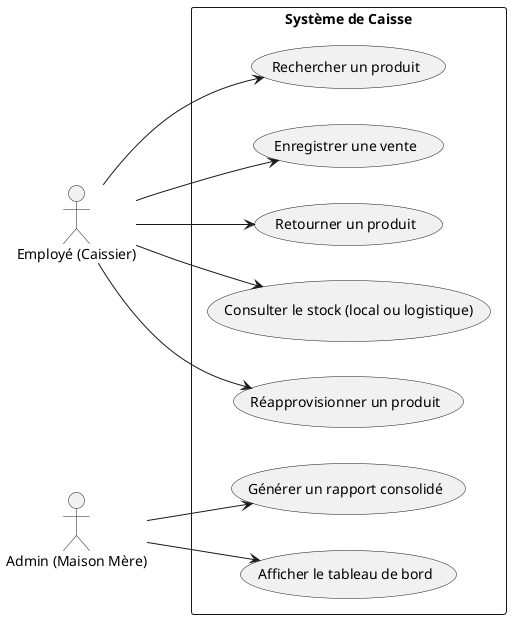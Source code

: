 @startuml "Cas d'utilisation – POS multi-magasins"
left to right direction
actor "Employé (Caissier)" as Caissier
actor "Admin (Maison Mère)" as Admin

rectangle "Système de Caisse" {
  usecase "Rechercher un produit"
  usecase "Enregistrer une vente"
  usecase "Retourner un produit"
  usecase "Consulter le stock (local ou logistique)"
  usecase "Réapprovisionner un produit"
  usecase "Générer un rapport consolidé"
  usecase "Afficher le tableau de bord"
}

Caissier --> "Rechercher un produit"
Caissier --> "Enregistrer une vente"
Caissier --> "Retourner un produit"
Caissier --> "Consulter le stock (local ou logistique)"
Caissier --> "Réapprovisionner un produit"

Admin --> "Générer un rapport consolidé"
Admin --> "Afficher le tableau de bord"
@enduml
